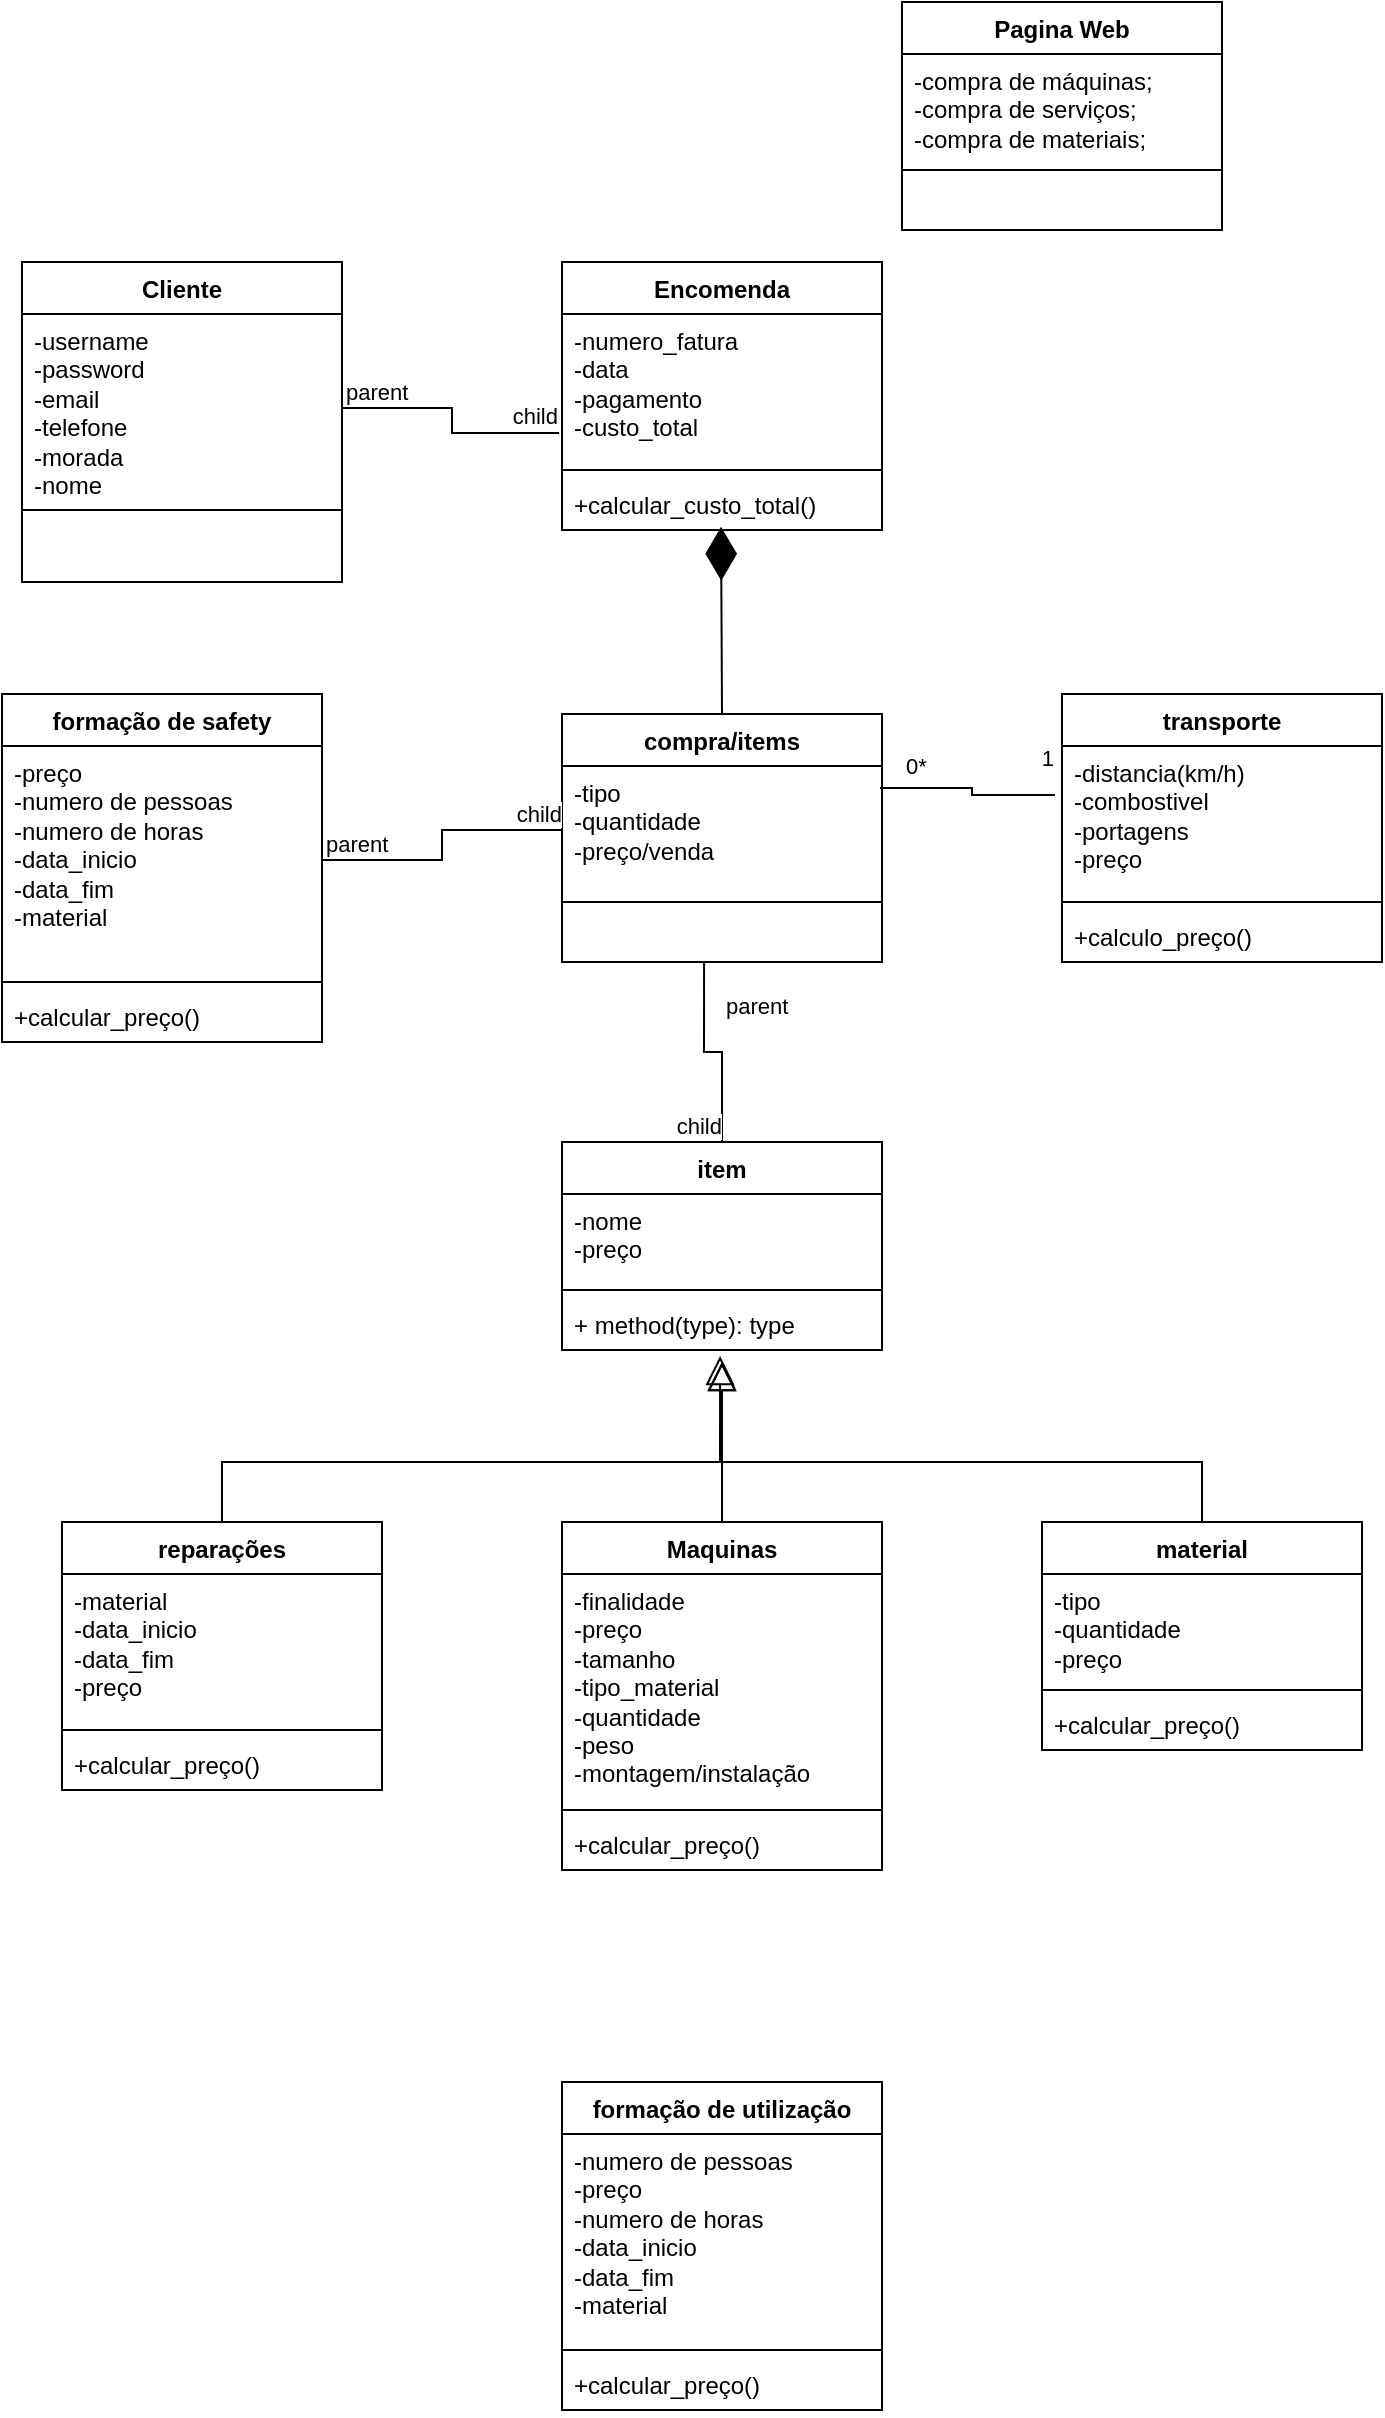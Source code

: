 <mxfile version="21.5.0" type="device">
  <diagram name="Página-1" id="sf3oKTQNCd5garO3H8oY">
    <mxGraphModel dx="739" dy="1631" grid="1" gridSize="10" guides="1" tooltips="1" connect="1" arrows="1" fold="1" page="1" pageScale="1" pageWidth="827" pageHeight="1169" math="0" shadow="0">
      <root>
        <mxCell id="0" />
        <mxCell id="1" parent="0" />
        <mxCell id="NreWfSgqOsdAzR9es5C--1" value="Cliente" style="swimlane;fontStyle=1;align=center;verticalAlign=top;childLayout=stackLayout;horizontal=1;startSize=26;horizontalStack=0;resizeParent=1;resizeParentMax=0;resizeLast=0;collapsible=1;marginBottom=0;whiteSpace=wrap;html=1;" vertex="1" parent="1">
          <mxGeometry x="40" y="40" width="160" height="160" as="geometry" />
        </mxCell>
        <mxCell id="NreWfSgqOsdAzR9es5C--2" value="-username&lt;br&gt;-password&lt;br&gt;-email&lt;br&gt;-telefone&lt;br&gt;-morada&lt;br&gt;-nome&amp;nbsp;" style="text;strokeColor=none;fillColor=none;align=left;verticalAlign=top;spacingLeft=4;spacingRight=4;overflow=hidden;rotatable=0;points=[[0,0.5],[1,0.5]];portConstraint=eastwest;whiteSpace=wrap;html=1;" vertex="1" parent="NreWfSgqOsdAzR9es5C--1">
          <mxGeometry y="26" width="160" height="94" as="geometry" />
        </mxCell>
        <mxCell id="NreWfSgqOsdAzR9es5C--3" value="" style="line;strokeWidth=1;fillColor=none;align=left;verticalAlign=middle;spacingTop=-1;spacingLeft=3;spacingRight=3;rotatable=0;labelPosition=right;points=[];portConstraint=eastwest;strokeColor=inherit;" vertex="1" parent="NreWfSgqOsdAzR9es5C--1">
          <mxGeometry y="120" width="160" height="8" as="geometry" />
        </mxCell>
        <mxCell id="NreWfSgqOsdAzR9es5C--4" value="&amp;nbsp; &amp;nbsp;&amp;nbsp;" style="text;strokeColor=none;fillColor=none;align=left;verticalAlign=top;spacingLeft=4;spacingRight=4;overflow=hidden;rotatable=0;points=[[0,0.5],[1,0.5]];portConstraint=eastwest;whiteSpace=wrap;html=1;" vertex="1" parent="NreWfSgqOsdAzR9es5C--1">
          <mxGeometry y="128" width="160" height="32" as="geometry" />
        </mxCell>
        <mxCell id="NreWfSgqOsdAzR9es5C--9" value="Maquinas" style="swimlane;fontStyle=1;align=center;verticalAlign=top;childLayout=stackLayout;horizontal=1;startSize=26;horizontalStack=0;resizeParent=1;resizeParentMax=0;resizeLast=0;collapsible=1;marginBottom=0;whiteSpace=wrap;html=1;" vertex="1" parent="1">
          <mxGeometry x="310" y="670" width="160" height="174" as="geometry" />
        </mxCell>
        <mxCell id="NreWfSgqOsdAzR9es5C--10" value="-finalidade&lt;br&gt;-preço&lt;br&gt;-tamanho&lt;br&gt;-tipo_material&lt;br&gt;-quantidade&lt;br&gt;-peso&lt;br&gt;-montagem/instalação" style="text;strokeColor=none;fillColor=none;align=left;verticalAlign=top;spacingLeft=4;spacingRight=4;overflow=hidden;rotatable=0;points=[[0,0.5],[1,0.5]];portConstraint=eastwest;whiteSpace=wrap;html=1;" vertex="1" parent="NreWfSgqOsdAzR9es5C--9">
          <mxGeometry y="26" width="160" height="114" as="geometry" />
        </mxCell>
        <mxCell id="NreWfSgqOsdAzR9es5C--11" value="" style="line;strokeWidth=1;fillColor=none;align=left;verticalAlign=middle;spacingTop=-1;spacingLeft=3;spacingRight=3;rotatable=0;labelPosition=right;points=[];portConstraint=eastwest;strokeColor=inherit;" vertex="1" parent="NreWfSgqOsdAzR9es5C--9">
          <mxGeometry y="140" width="160" height="8" as="geometry" />
        </mxCell>
        <mxCell id="NreWfSgqOsdAzR9es5C--12" value="+calcular_preço()" style="text;strokeColor=none;fillColor=none;align=left;verticalAlign=top;spacingLeft=4;spacingRight=4;overflow=hidden;rotatable=0;points=[[0,0.5],[1,0.5]];portConstraint=eastwest;whiteSpace=wrap;html=1;" vertex="1" parent="NreWfSgqOsdAzR9es5C--9">
          <mxGeometry y="148" width="160" height="26" as="geometry" />
        </mxCell>
        <mxCell id="NreWfSgqOsdAzR9es5C--13" value="Pagina Web" style="swimlane;fontStyle=1;align=center;verticalAlign=top;childLayout=stackLayout;horizontal=1;startSize=26;horizontalStack=0;resizeParent=1;resizeParentMax=0;resizeLast=0;collapsible=1;marginBottom=0;whiteSpace=wrap;html=1;" vertex="1" parent="1">
          <mxGeometry x="480" y="-90" width="160" height="114" as="geometry" />
        </mxCell>
        <mxCell id="NreWfSgqOsdAzR9es5C--14" value="-compra de máquinas;&lt;br&gt;-compra de serviços;&lt;br&gt;-compra de materiais;&lt;br&gt;" style="text;strokeColor=none;fillColor=none;align=left;verticalAlign=top;spacingLeft=4;spacingRight=4;overflow=hidden;rotatable=0;points=[[0,0.5],[1,0.5]];portConstraint=eastwest;whiteSpace=wrap;html=1;" vertex="1" parent="NreWfSgqOsdAzR9es5C--13">
          <mxGeometry y="26" width="160" height="54" as="geometry" />
        </mxCell>
        <mxCell id="NreWfSgqOsdAzR9es5C--15" value="" style="line;strokeWidth=1;fillColor=none;align=left;verticalAlign=middle;spacingTop=-1;spacingLeft=3;spacingRight=3;rotatable=0;labelPosition=right;points=[];portConstraint=eastwest;strokeColor=inherit;" vertex="1" parent="NreWfSgqOsdAzR9es5C--13">
          <mxGeometry y="80" width="160" height="8" as="geometry" />
        </mxCell>
        <mxCell id="NreWfSgqOsdAzR9es5C--16" value="&amp;nbsp; &amp;nbsp;" style="text;strokeColor=none;fillColor=none;align=left;verticalAlign=top;spacingLeft=4;spacingRight=4;overflow=hidden;rotatable=0;points=[[0,0.5],[1,0.5]];portConstraint=eastwest;whiteSpace=wrap;html=1;" vertex="1" parent="NreWfSgqOsdAzR9es5C--13">
          <mxGeometry y="88" width="160" height="26" as="geometry" />
        </mxCell>
        <mxCell id="NreWfSgqOsdAzR9es5C--17" value="formação de utilização" style="swimlane;fontStyle=1;align=center;verticalAlign=top;childLayout=stackLayout;horizontal=1;startSize=26;horizontalStack=0;resizeParent=1;resizeParentMax=0;resizeLast=0;collapsible=1;marginBottom=0;whiteSpace=wrap;html=1;" vertex="1" parent="1">
          <mxGeometry x="310" y="950" width="160" height="164" as="geometry" />
        </mxCell>
        <mxCell id="NreWfSgqOsdAzR9es5C--18" value="-numero de pessoas&lt;br&gt;-preço&lt;br&gt;-numero de horas&lt;br&gt;-data_inicio&lt;br&gt;-data_fim&lt;br&gt;-material&lt;br&gt;" style="text;strokeColor=none;fillColor=none;align=left;verticalAlign=top;spacingLeft=4;spacingRight=4;overflow=hidden;rotatable=0;points=[[0,0.5],[1,0.5]];portConstraint=eastwest;whiteSpace=wrap;html=1;" vertex="1" parent="NreWfSgqOsdAzR9es5C--17">
          <mxGeometry y="26" width="160" height="104" as="geometry" />
        </mxCell>
        <mxCell id="NreWfSgqOsdAzR9es5C--19" value="" style="line;strokeWidth=1;fillColor=none;align=left;verticalAlign=middle;spacingTop=-1;spacingLeft=3;spacingRight=3;rotatable=0;labelPosition=right;points=[];portConstraint=eastwest;strokeColor=inherit;" vertex="1" parent="NreWfSgqOsdAzR9es5C--17">
          <mxGeometry y="130" width="160" height="8" as="geometry" />
        </mxCell>
        <mxCell id="NreWfSgqOsdAzR9es5C--20" value="+calcular_preço()" style="text;strokeColor=none;fillColor=none;align=left;verticalAlign=top;spacingLeft=4;spacingRight=4;overflow=hidden;rotatable=0;points=[[0,0.5],[1,0.5]];portConstraint=eastwest;whiteSpace=wrap;html=1;" vertex="1" parent="NreWfSgqOsdAzR9es5C--17">
          <mxGeometry y="138" width="160" height="26" as="geometry" />
        </mxCell>
        <mxCell id="NreWfSgqOsdAzR9es5C--21" value="formação de safety" style="swimlane;fontStyle=1;align=center;verticalAlign=top;childLayout=stackLayout;horizontal=1;startSize=26;horizontalStack=0;resizeParent=1;resizeParentMax=0;resizeLast=0;collapsible=1;marginBottom=0;whiteSpace=wrap;html=1;" vertex="1" parent="1">
          <mxGeometry x="30" y="256" width="160" height="174" as="geometry" />
        </mxCell>
        <mxCell id="NreWfSgqOsdAzR9es5C--22" value="-preço&lt;br&gt;-numero de pessoas&lt;br&gt;-numero de horas&lt;br&gt;-data_inicio&lt;br&gt;-data_fim&lt;br&gt;-material&lt;br&gt;" style="text;strokeColor=none;fillColor=none;align=left;verticalAlign=top;spacingLeft=4;spacingRight=4;overflow=hidden;rotatable=0;points=[[0,0.5],[1,0.5]];portConstraint=eastwest;whiteSpace=wrap;html=1;" vertex="1" parent="NreWfSgqOsdAzR9es5C--21">
          <mxGeometry y="26" width="160" height="114" as="geometry" />
        </mxCell>
        <mxCell id="NreWfSgqOsdAzR9es5C--23" value="" style="line;strokeWidth=1;fillColor=none;align=left;verticalAlign=middle;spacingTop=-1;spacingLeft=3;spacingRight=3;rotatable=0;labelPosition=right;points=[];portConstraint=eastwest;strokeColor=inherit;" vertex="1" parent="NreWfSgqOsdAzR9es5C--21">
          <mxGeometry y="140" width="160" height="8" as="geometry" />
        </mxCell>
        <mxCell id="NreWfSgqOsdAzR9es5C--24" value="+calcular_preço()" style="text;strokeColor=none;fillColor=none;align=left;verticalAlign=top;spacingLeft=4;spacingRight=4;overflow=hidden;rotatable=0;points=[[0,0.5],[1,0.5]];portConstraint=eastwest;whiteSpace=wrap;html=1;" vertex="1" parent="NreWfSgqOsdAzR9es5C--21">
          <mxGeometry y="148" width="160" height="26" as="geometry" />
        </mxCell>
        <mxCell id="NreWfSgqOsdAzR9es5C--25" value="transporte" style="swimlane;fontStyle=1;align=center;verticalAlign=top;childLayout=stackLayout;horizontal=1;startSize=26;horizontalStack=0;resizeParent=1;resizeParentMax=0;resizeLast=0;collapsible=1;marginBottom=0;whiteSpace=wrap;html=1;" vertex="1" parent="1">
          <mxGeometry x="560" y="256" width="160" height="134" as="geometry" />
        </mxCell>
        <mxCell id="NreWfSgqOsdAzR9es5C--26" value="-distancia(km/h)&lt;br&gt;-combostivel&lt;br&gt;-portagens&lt;br&gt;-preço" style="text;strokeColor=none;fillColor=none;align=left;verticalAlign=top;spacingLeft=4;spacingRight=4;overflow=hidden;rotatable=0;points=[[0,0.5],[1,0.5]];portConstraint=eastwest;whiteSpace=wrap;html=1;" vertex="1" parent="NreWfSgqOsdAzR9es5C--25">
          <mxGeometry y="26" width="160" height="74" as="geometry" />
        </mxCell>
        <mxCell id="NreWfSgqOsdAzR9es5C--27" value="" style="line;strokeWidth=1;fillColor=none;align=left;verticalAlign=middle;spacingTop=-1;spacingLeft=3;spacingRight=3;rotatable=0;labelPosition=right;points=[];portConstraint=eastwest;strokeColor=inherit;" vertex="1" parent="NreWfSgqOsdAzR9es5C--25">
          <mxGeometry y="100" width="160" height="8" as="geometry" />
        </mxCell>
        <mxCell id="NreWfSgqOsdAzR9es5C--28" value="+calculo_preço()" style="text;strokeColor=none;fillColor=none;align=left;verticalAlign=top;spacingLeft=4;spacingRight=4;overflow=hidden;rotatable=0;points=[[0,0.5],[1,0.5]];portConstraint=eastwest;whiteSpace=wrap;html=1;" vertex="1" parent="NreWfSgqOsdAzR9es5C--25">
          <mxGeometry y="108" width="160" height="26" as="geometry" />
        </mxCell>
        <mxCell id="NreWfSgqOsdAzR9es5C--29" value="reparações" style="swimlane;fontStyle=1;align=center;verticalAlign=top;childLayout=stackLayout;horizontal=1;startSize=26;horizontalStack=0;resizeParent=1;resizeParentMax=0;resizeLast=0;collapsible=1;marginBottom=0;whiteSpace=wrap;html=1;" vertex="1" parent="1">
          <mxGeometry x="60" y="670" width="160" height="134" as="geometry" />
        </mxCell>
        <mxCell id="NreWfSgqOsdAzR9es5C--30" value="-material&lt;br&gt;-data_inicio&lt;br&gt;-data_fim&lt;br&gt;-preço" style="text;strokeColor=none;fillColor=none;align=left;verticalAlign=top;spacingLeft=4;spacingRight=4;overflow=hidden;rotatable=0;points=[[0,0.5],[1,0.5]];portConstraint=eastwest;whiteSpace=wrap;html=1;" vertex="1" parent="NreWfSgqOsdAzR9es5C--29">
          <mxGeometry y="26" width="160" height="74" as="geometry" />
        </mxCell>
        <mxCell id="NreWfSgqOsdAzR9es5C--31" value="" style="line;strokeWidth=1;fillColor=none;align=left;verticalAlign=middle;spacingTop=-1;spacingLeft=3;spacingRight=3;rotatable=0;labelPosition=right;points=[];portConstraint=eastwest;strokeColor=inherit;" vertex="1" parent="NreWfSgqOsdAzR9es5C--29">
          <mxGeometry y="100" width="160" height="8" as="geometry" />
        </mxCell>
        <mxCell id="NreWfSgqOsdAzR9es5C--32" value="+calcular_preço()" style="text;strokeColor=none;fillColor=none;align=left;verticalAlign=top;spacingLeft=4;spacingRight=4;overflow=hidden;rotatable=0;points=[[0,0.5],[1,0.5]];portConstraint=eastwest;whiteSpace=wrap;html=1;" vertex="1" parent="NreWfSgqOsdAzR9es5C--29">
          <mxGeometry y="108" width="160" height="26" as="geometry" />
        </mxCell>
        <mxCell id="NreWfSgqOsdAzR9es5C--33" value="compra/items" style="swimlane;fontStyle=1;align=center;verticalAlign=top;childLayout=stackLayout;horizontal=1;startSize=26;horizontalStack=0;resizeParent=1;resizeParentMax=0;resizeLast=0;collapsible=1;marginBottom=0;whiteSpace=wrap;html=1;" vertex="1" parent="1">
          <mxGeometry x="310" y="266" width="160" height="124" as="geometry" />
        </mxCell>
        <mxCell id="NreWfSgqOsdAzR9es5C--34" value="-tipo&lt;br&gt;-quantidade&lt;br&gt;-preço/venda" style="text;strokeColor=none;fillColor=none;align=left;verticalAlign=top;spacingLeft=4;spacingRight=4;overflow=hidden;rotatable=0;points=[[0,0.5],[1,0.5]];portConstraint=eastwest;whiteSpace=wrap;html=1;" vertex="1" parent="NreWfSgqOsdAzR9es5C--33">
          <mxGeometry y="26" width="160" height="64" as="geometry" />
        </mxCell>
        <mxCell id="NreWfSgqOsdAzR9es5C--35" value="" style="line;strokeWidth=1;fillColor=none;align=left;verticalAlign=middle;spacingTop=-1;spacingLeft=3;spacingRight=3;rotatable=0;labelPosition=right;points=[];portConstraint=eastwest;strokeColor=inherit;" vertex="1" parent="NreWfSgqOsdAzR9es5C--33">
          <mxGeometry y="90" width="160" height="8" as="geometry" />
        </mxCell>
        <mxCell id="NreWfSgqOsdAzR9es5C--36" value="&amp;nbsp; &amp;nbsp;" style="text;strokeColor=none;fillColor=none;align=left;verticalAlign=top;spacingLeft=4;spacingRight=4;overflow=hidden;rotatable=0;points=[[0,0.5],[1,0.5]];portConstraint=eastwest;whiteSpace=wrap;html=1;" vertex="1" parent="NreWfSgqOsdAzR9es5C--33">
          <mxGeometry y="98" width="160" height="26" as="geometry" />
        </mxCell>
        <mxCell id="NreWfSgqOsdAzR9es5C--46" value="" style="endArrow=none;html=1;edgeStyle=orthogonalEdgeStyle;rounded=0;exitX=0.994;exitY=0.172;exitDx=0;exitDy=0;exitPerimeter=0;entryX=-0.022;entryY=0.331;entryDx=0;entryDy=0;entryPerimeter=0;" edge="1" parent="1" source="NreWfSgqOsdAzR9es5C--34" target="NreWfSgqOsdAzR9es5C--26">
          <mxGeometry relative="1" as="geometry">
            <mxPoint x="300" y="240" as="sourcePoint" />
            <mxPoint x="460" y="240" as="targetPoint" />
          </mxGeometry>
        </mxCell>
        <mxCell id="NreWfSgqOsdAzR9es5C--47" value="0*" style="edgeLabel;resizable=0;html=1;align=left;verticalAlign=bottom;" connectable="0" vertex="1" parent="NreWfSgqOsdAzR9es5C--46">
          <mxGeometry x="-1" relative="1" as="geometry">
            <mxPoint x="11" y="-3" as="offset" />
          </mxGeometry>
        </mxCell>
        <mxCell id="NreWfSgqOsdAzR9es5C--48" value="1" style="edgeLabel;resizable=0;html=1;align=right;verticalAlign=bottom;" connectable="0" vertex="1" parent="NreWfSgqOsdAzR9es5C--46">
          <mxGeometry x="1" relative="1" as="geometry">
            <mxPoint y="-10" as="offset" />
          </mxGeometry>
        </mxCell>
        <mxCell id="NreWfSgqOsdAzR9es5C--59" value="material" style="swimlane;fontStyle=1;align=center;verticalAlign=top;childLayout=stackLayout;horizontal=1;startSize=26;horizontalStack=0;resizeParent=1;resizeParentMax=0;resizeLast=0;collapsible=1;marginBottom=0;whiteSpace=wrap;html=1;" vertex="1" parent="1">
          <mxGeometry x="550" y="670" width="160" height="114" as="geometry" />
        </mxCell>
        <mxCell id="NreWfSgqOsdAzR9es5C--60" value="-tipo&lt;br&gt;-quantidade&lt;br&gt;-preço&lt;br&gt;" style="text;strokeColor=none;fillColor=none;align=left;verticalAlign=top;spacingLeft=4;spacingRight=4;overflow=hidden;rotatable=0;points=[[0,0.5],[1,0.5]];portConstraint=eastwest;whiteSpace=wrap;html=1;" vertex="1" parent="NreWfSgqOsdAzR9es5C--59">
          <mxGeometry y="26" width="160" height="54" as="geometry" />
        </mxCell>
        <mxCell id="NreWfSgqOsdAzR9es5C--61" value="" style="line;strokeWidth=1;fillColor=none;align=left;verticalAlign=middle;spacingTop=-1;spacingLeft=3;spacingRight=3;rotatable=0;labelPosition=right;points=[];portConstraint=eastwest;strokeColor=inherit;" vertex="1" parent="NreWfSgqOsdAzR9es5C--59">
          <mxGeometry y="80" width="160" height="8" as="geometry" />
        </mxCell>
        <mxCell id="NreWfSgqOsdAzR9es5C--62" value="+calcular_preço()" style="text;strokeColor=none;fillColor=none;align=left;verticalAlign=top;spacingLeft=4;spacingRight=4;overflow=hidden;rotatable=0;points=[[0,0.5],[1,0.5]];portConstraint=eastwest;whiteSpace=wrap;html=1;" vertex="1" parent="NreWfSgqOsdAzR9es5C--59">
          <mxGeometry y="88" width="160" height="26" as="geometry" />
        </mxCell>
        <mxCell id="NreWfSgqOsdAzR9es5C--63" value="Encomenda" style="swimlane;fontStyle=1;align=center;verticalAlign=top;childLayout=stackLayout;horizontal=1;startSize=26;horizontalStack=0;resizeParent=1;resizeParentMax=0;resizeLast=0;collapsible=1;marginBottom=0;whiteSpace=wrap;html=1;" vertex="1" parent="1">
          <mxGeometry x="310" y="40" width="160" height="134" as="geometry" />
        </mxCell>
        <mxCell id="NreWfSgqOsdAzR9es5C--64" value="-numero_fatura&lt;br&gt;-data&lt;br&gt;-pagamento&lt;br&gt;-custo_total" style="text;strokeColor=none;fillColor=none;align=left;verticalAlign=top;spacingLeft=4;spacingRight=4;overflow=hidden;rotatable=0;points=[[0,0.5],[1,0.5]];portConstraint=eastwest;whiteSpace=wrap;html=1;" vertex="1" parent="NreWfSgqOsdAzR9es5C--63">
          <mxGeometry y="26" width="160" height="74" as="geometry" />
        </mxCell>
        <mxCell id="NreWfSgqOsdAzR9es5C--65" value="" style="line;strokeWidth=1;fillColor=none;align=left;verticalAlign=middle;spacingTop=-1;spacingLeft=3;spacingRight=3;rotatable=0;labelPosition=right;points=[];portConstraint=eastwest;strokeColor=inherit;" vertex="1" parent="NreWfSgqOsdAzR9es5C--63">
          <mxGeometry y="100" width="160" height="8" as="geometry" />
        </mxCell>
        <mxCell id="NreWfSgqOsdAzR9es5C--66" value="+calcular_custo_total()" style="text;strokeColor=none;fillColor=none;align=left;verticalAlign=top;spacingLeft=4;spacingRight=4;overflow=hidden;rotatable=0;points=[[0,0.5],[1,0.5]];portConstraint=eastwest;whiteSpace=wrap;html=1;" vertex="1" parent="NreWfSgqOsdAzR9es5C--63">
          <mxGeometry y="108" width="160" height="26" as="geometry" />
        </mxCell>
        <mxCell id="NreWfSgqOsdAzR9es5C--67" value="" style="endArrow=none;html=1;edgeStyle=orthogonalEdgeStyle;rounded=0;exitX=1;exitY=0.5;exitDx=0;exitDy=0;entryX=-0.009;entryY=0.804;entryDx=0;entryDy=0;entryPerimeter=0;" edge="1" parent="1" source="NreWfSgqOsdAzR9es5C--2" target="NreWfSgqOsdAzR9es5C--64">
          <mxGeometry relative="1" as="geometry">
            <mxPoint x="280" y="230" as="sourcePoint" />
            <mxPoint x="440" y="230" as="targetPoint" />
          </mxGeometry>
        </mxCell>
        <mxCell id="NreWfSgqOsdAzR9es5C--68" value="parent" style="edgeLabel;resizable=0;html=1;align=left;verticalAlign=bottom;" connectable="0" vertex="1" parent="NreWfSgqOsdAzR9es5C--67">
          <mxGeometry x="-1" relative="1" as="geometry" />
        </mxCell>
        <mxCell id="NreWfSgqOsdAzR9es5C--69" value="child" style="edgeLabel;resizable=0;html=1;align=right;verticalAlign=bottom;" connectable="0" vertex="1" parent="NreWfSgqOsdAzR9es5C--67">
          <mxGeometry x="1" relative="1" as="geometry" />
        </mxCell>
        <mxCell id="NreWfSgqOsdAzR9es5C--70" value="" style="endArrow=diamondThin;endFill=1;endSize=24;html=1;rounded=0;entryX=0.497;entryY=0.938;entryDx=0;entryDy=0;entryPerimeter=0;exitX=0.5;exitY=0;exitDx=0;exitDy=0;" edge="1" parent="1" source="NreWfSgqOsdAzR9es5C--33" target="NreWfSgqOsdAzR9es5C--66">
          <mxGeometry width="160" relative="1" as="geometry">
            <mxPoint x="280" y="370" as="sourcePoint" />
            <mxPoint x="440" y="370" as="targetPoint" />
          </mxGeometry>
        </mxCell>
        <mxCell id="NreWfSgqOsdAzR9es5C--74" value="item" style="swimlane;fontStyle=1;align=center;verticalAlign=top;childLayout=stackLayout;horizontal=1;startSize=26;horizontalStack=0;resizeParent=1;resizeParentMax=0;resizeLast=0;collapsible=1;marginBottom=0;whiteSpace=wrap;html=1;" vertex="1" parent="1">
          <mxGeometry x="310" y="480" width="160" height="104" as="geometry" />
        </mxCell>
        <mxCell id="NreWfSgqOsdAzR9es5C--75" value="-nome&lt;br&gt;-preço" style="text;strokeColor=none;fillColor=none;align=left;verticalAlign=top;spacingLeft=4;spacingRight=4;overflow=hidden;rotatable=0;points=[[0,0.5],[1,0.5]];portConstraint=eastwest;whiteSpace=wrap;html=1;" vertex="1" parent="NreWfSgqOsdAzR9es5C--74">
          <mxGeometry y="26" width="160" height="44" as="geometry" />
        </mxCell>
        <mxCell id="NreWfSgqOsdAzR9es5C--76" value="" style="line;strokeWidth=1;fillColor=none;align=left;verticalAlign=middle;spacingTop=-1;spacingLeft=3;spacingRight=3;rotatable=0;labelPosition=right;points=[];portConstraint=eastwest;strokeColor=inherit;" vertex="1" parent="NreWfSgqOsdAzR9es5C--74">
          <mxGeometry y="70" width="160" height="8" as="geometry" />
        </mxCell>
        <mxCell id="NreWfSgqOsdAzR9es5C--77" value="+ method(type): type" style="text;strokeColor=none;fillColor=none;align=left;verticalAlign=top;spacingLeft=4;spacingRight=4;overflow=hidden;rotatable=0;points=[[0,0.5],[1,0.5]];portConstraint=eastwest;whiteSpace=wrap;html=1;" vertex="1" parent="NreWfSgqOsdAzR9es5C--74">
          <mxGeometry y="78" width="160" height="26" as="geometry" />
        </mxCell>
        <mxCell id="NreWfSgqOsdAzR9es5C--84" value="" style="endArrow=none;html=1;edgeStyle=orthogonalEdgeStyle;rounded=0;exitX=1;exitY=0.5;exitDx=0;exitDy=0;entryX=0;entryY=0.5;entryDx=0;entryDy=0;" edge="1" parent="1" source="NreWfSgqOsdAzR9es5C--22" target="NreWfSgqOsdAzR9es5C--34">
          <mxGeometry relative="1" as="geometry">
            <mxPoint x="280" y="340" as="sourcePoint" />
            <mxPoint x="440" y="340" as="targetPoint" />
          </mxGeometry>
        </mxCell>
        <mxCell id="NreWfSgqOsdAzR9es5C--85" value="parent" style="edgeLabel;resizable=0;html=1;align=left;verticalAlign=bottom;" connectable="0" vertex="1" parent="NreWfSgqOsdAzR9es5C--84">
          <mxGeometry x="-1" relative="1" as="geometry" />
        </mxCell>
        <mxCell id="NreWfSgqOsdAzR9es5C--86" value="child" style="edgeLabel;resizable=0;html=1;align=right;verticalAlign=bottom;" connectable="0" vertex="1" parent="NreWfSgqOsdAzR9es5C--84">
          <mxGeometry x="1" relative="1" as="geometry" />
        </mxCell>
        <mxCell id="NreWfSgqOsdAzR9es5C--87" value="" style="endArrow=none;html=1;edgeStyle=orthogonalEdgeStyle;rounded=0;exitX=0.444;exitY=1.009;exitDx=0;exitDy=0;exitPerimeter=0;entryX=0.5;entryY=0;entryDx=0;entryDy=0;" edge="1" parent="1" source="NreWfSgqOsdAzR9es5C--36" target="NreWfSgqOsdAzR9es5C--74">
          <mxGeometry relative="1" as="geometry">
            <mxPoint x="280" y="490" as="sourcePoint" />
            <mxPoint x="440" y="490" as="targetPoint" />
          </mxGeometry>
        </mxCell>
        <mxCell id="NreWfSgqOsdAzR9es5C--88" value="parent" style="edgeLabel;resizable=0;html=1;align=left;verticalAlign=bottom;" connectable="0" vertex="1" parent="NreWfSgqOsdAzR9es5C--87">
          <mxGeometry x="-1" relative="1" as="geometry">
            <mxPoint x="9" y="30" as="offset" />
          </mxGeometry>
        </mxCell>
        <mxCell id="NreWfSgqOsdAzR9es5C--89" value="child" style="edgeLabel;resizable=0;html=1;align=right;verticalAlign=bottom;" connectable="0" vertex="1" parent="NreWfSgqOsdAzR9es5C--87">
          <mxGeometry x="1" relative="1" as="geometry" />
        </mxCell>
        <mxCell id="NreWfSgqOsdAzR9es5C--90" value="" style="endArrow=block;endFill=0;endSize=12;html=1;rounded=0;exitX=0.5;exitY=0;exitDx=0;exitDy=0;entryX=0.494;entryY=1.117;entryDx=0;entryDy=0;entryPerimeter=0;" edge="1" parent="1" source="NreWfSgqOsdAzR9es5C--29" target="NreWfSgqOsdAzR9es5C--77">
          <mxGeometry width="160" relative="1" as="geometry">
            <mxPoint x="280" y="640" as="sourcePoint" />
            <mxPoint x="440" y="640" as="targetPoint" />
            <Array as="points">
              <mxPoint x="140" y="640" />
              <mxPoint x="389" y="640" />
            </Array>
          </mxGeometry>
        </mxCell>
        <mxCell id="NreWfSgqOsdAzR9es5C--91" value="" style="endArrow=block;endFill=0;endSize=12;html=1;rounded=0;exitX=0.5;exitY=0;exitDx=0;exitDy=0;entryX=0.5;entryY=1.231;entryDx=0;entryDy=0;entryPerimeter=0;" edge="1" parent="1" source="NreWfSgqOsdAzR9es5C--9" target="NreWfSgqOsdAzR9es5C--77">
          <mxGeometry width="160" relative="1" as="geometry">
            <mxPoint x="280" y="640" as="sourcePoint" />
            <mxPoint x="440" y="640" as="targetPoint" />
          </mxGeometry>
        </mxCell>
        <mxCell id="NreWfSgqOsdAzR9es5C--92" value="" style="endArrow=block;endFill=0;endSize=12;html=1;rounded=0;exitX=0.5;exitY=0;exitDx=0;exitDy=0;" edge="1" parent="1" source="NreWfSgqOsdAzR9es5C--59">
          <mxGeometry width="160" relative="1" as="geometry">
            <mxPoint x="280" y="640" as="sourcePoint" />
            <mxPoint x="390" y="590" as="targetPoint" />
            <Array as="points">
              <mxPoint x="630" y="640" />
              <mxPoint x="390" y="640" />
            </Array>
          </mxGeometry>
        </mxCell>
      </root>
    </mxGraphModel>
  </diagram>
</mxfile>
